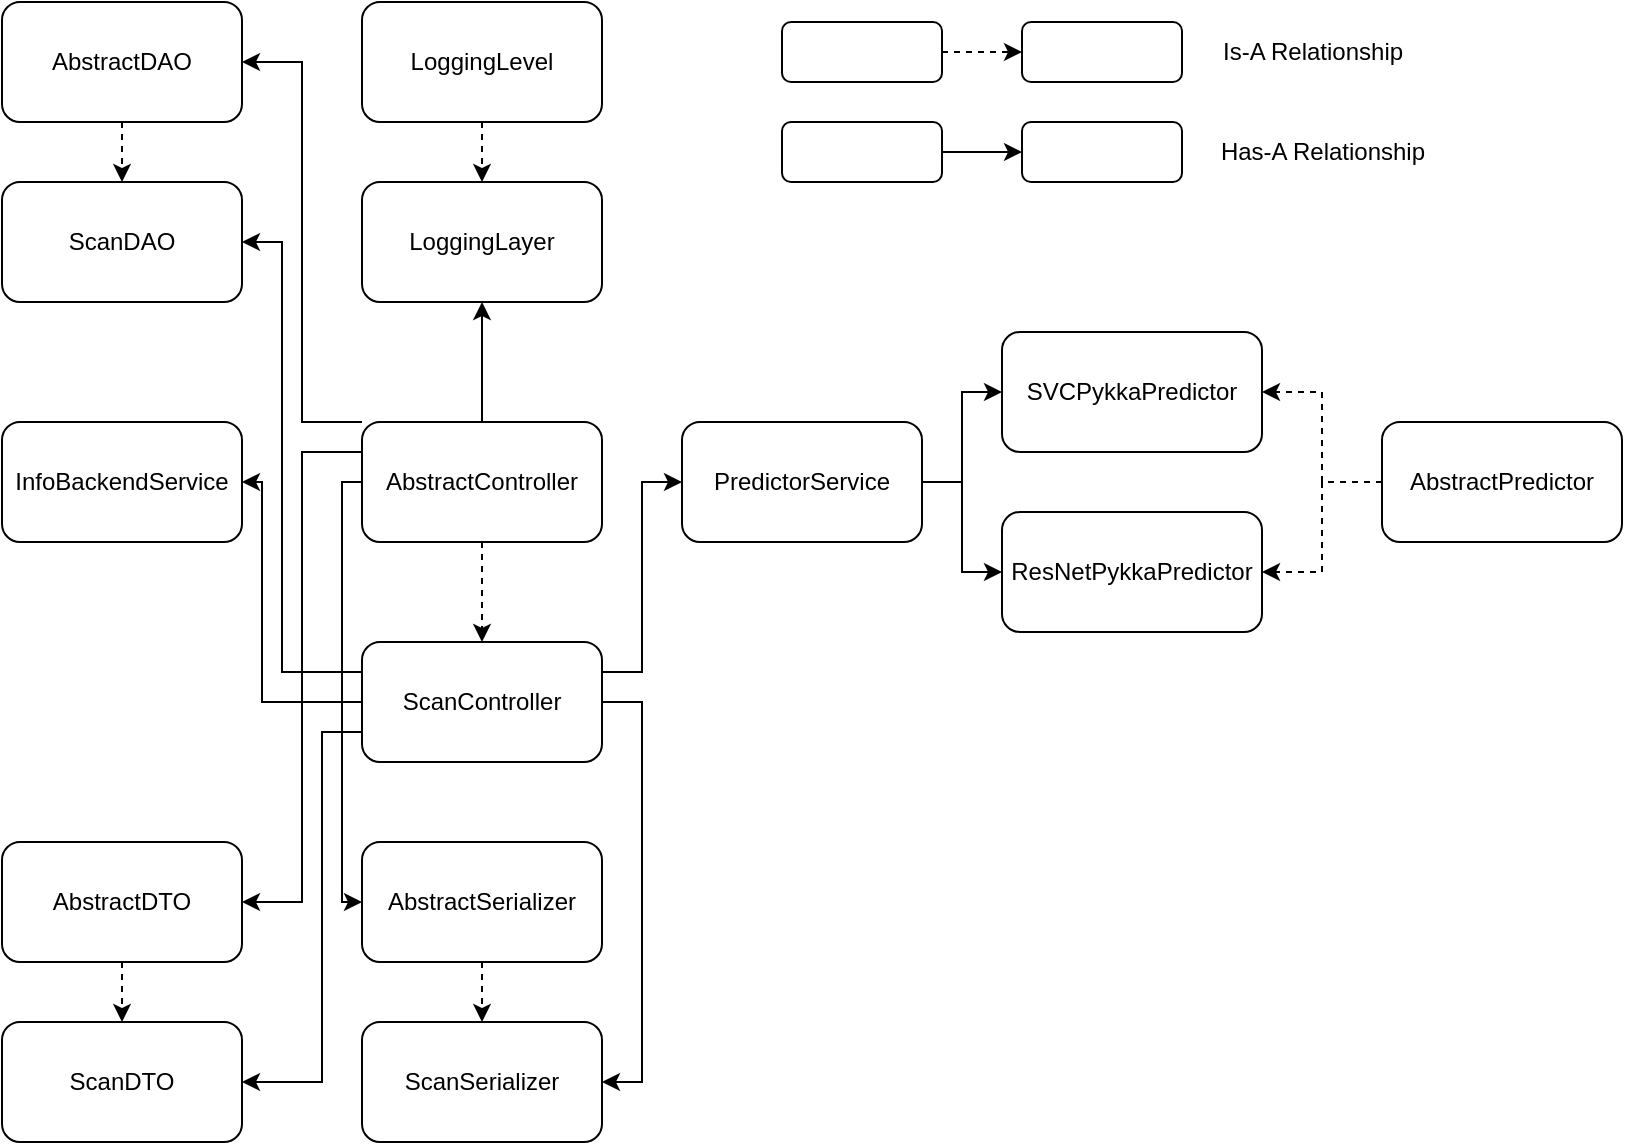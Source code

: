 <mxfile version="14.4.2" type="device"><diagram id="4-y9xkkbo9CeGcgQFSST" name="Page-1"><mxGraphModel dx="1106" dy="860" grid="1" gridSize="10" guides="1" tooltips="1" connect="1" arrows="1" fold="1" page="1" pageScale="1" pageWidth="827" pageHeight="1169" math="0" shadow="0"><root><mxCell id="0"/><mxCell id="1" parent="0"/><mxCell id="LZM5BF2Q_aoqohg8VOyW-16" style="edgeStyle=orthogonalEdgeStyle;rounded=0;orthogonalLoop=1;jettySize=auto;html=1;exitX=0.5;exitY=1;exitDx=0;exitDy=0;entryX=0.5;entryY=0;entryDx=0;entryDy=0;dashed=1;" edge="1" parent="1" source="LZM5BF2Q_aoqohg8VOyW-1" target="LZM5BF2Q_aoqohg8VOyW-2"><mxGeometry relative="1" as="geometry"/></mxCell><mxCell id="LZM5BF2Q_aoqohg8VOyW-28" style="edgeStyle=orthogonalEdgeStyle;rounded=0;orthogonalLoop=1;jettySize=auto;html=1;exitX=0.5;exitY=0;exitDx=0;exitDy=0;entryX=0.5;entryY=1;entryDx=0;entryDy=0;" edge="1" parent="1" source="LZM5BF2Q_aoqohg8VOyW-1" target="LZM5BF2Q_aoqohg8VOyW-7"><mxGeometry relative="1" as="geometry"/></mxCell><mxCell id="LZM5BF2Q_aoqohg8VOyW-29" style="edgeStyle=orthogonalEdgeStyle;rounded=0;orthogonalLoop=1;jettySize=auto;html=1;exitX=0;exitY=0;exitDx=0;exitDy=0;entryX=1;entryY=0.5;entryDx=0;entryDy=0;" edge="1" parent="1" source="LZM5BF2Q_aoqohg8VOyW-1" target="LZM5BF2Q_aoqohg8VOyW-3"><mxGeometry relative="1" as="geometry"><Array as="points"><mxPoint x="220" y="270"/><mxPoint x="220" y="90"/></Array></mxGeometry></mxCell><mxCell id="LZM5BF2Q_aoqohg8VOyW-35" style="edgeStyle=orthogonalEdgeStyle;rounded=0;orthogonalLoop=1;jettySize=auto;html=1;exitX=0;exitY=0.25;exitDx=0;exitDy=0;entryX=1;entryY=0.5;entryDx=0;entryDy=0;" edge="1" parent="1" source="LZM5BF2Q_aoqohg8VOyW-1" target="LZM5BF2Q_aoqohg8VOyW-5"><mxGeometry relative="1" as="geometry"/></mxCell><mxCell id="LZM5BF2Q_aoqohg8VOyW-38" style="edgeStyle=orthogonalEdgeStyle;rounded=0;orthogonalLoop=1;jettySize=auto;html=1;exitX=0;exitY=0.5;exitDx=0;exitDy=0;entryX=0;entryY=0.5;entryDx=0;entryDy=0;" edge="1" parent="1" source="LZM5BF2Q_aoqohg8VOyW-1" target="LZM5BF2Q_aoqohg8VOyW-9"><mxGeometry relative="1" as="geometry"><Array as="points"><mxPoint x="240" y="300"/><mxPoint x="240" y="510"/></Array></mxGeometry></mxCell><mxCell id="LZM5BF2Q_aoqohg8VOyW-40" style="edgeStyle=orthogonalEdgeStyle;rounded=0;orthogonalLoop=1;jettySize=auto;html=1;exitX=1;exitY=0.25;exitDx=0;exitDy=0;entryX=0;entryY=0.5;entryDx=0;entryDy=0;" edge="1" parent="1" source="LZM5BF2Q_aoqohg8VOyW-2" target="LZM5BF2Q_aoqohg8VOyW-12"><mxGeometry relative="1" as="geometry"/></mxCell><mxCell id="LZM5BF2Q_aoqohg8VOyW-1" value="AbstractController" style="rounded=1;whiteSpace=wrap;html=1;" vertex="1" parent="1"><mxGeometry x="250" y="270" width="120" height="60" as="geometry"/></mxCell><mxCell id="LZM5BF2Q_aoqohg8VOyW-33" style="edgeStyle=orthogonalEdgeStyle;rounded=0;orthogonalLoop=1;jettySize=auto;html=1;exitX=0;exitY=0.25;exitDx=0;exitDy=0;entryX=1;entryY=0.5;entryDx=0;entryDy=0;" edge="1" parent="1" source="LZM5BF2Q_aoqohg8VOyW-2" target="LZM5BF2Q_aoqohg8VOyW-4"><mxGeometry relative="1" as="geometry"><Array as="points"><mxPoint x="210" y="395"/><mxPoint x="210" y="180"/></Array></mxGeometry></mxCell><mxCell id="LZM5BF2Q_aoqohg8VOyW-34" style="edgeStyle=orthogonalEdgeStyle;rounded=0;orthogonalLoop=1;jettySize=auto;html=1;exitX=0;exitY=0.5;exitDx=0;exitDy=0;entryX=1;entryY=0.5;entryDx=0;entryDy=0;" edge="1" parent="1" source="LZM5BF2Q_aoqohg8VOyW-2" target="LZM5BF2Q_aoqohg8VOyW-11"><mxGeometry relative="1" as="geometry"><Array as="points"><mxPoint x="200" y="410"/><mxPoint x="200" y="300"/></Array></mxGeometry></mxCell><mxCell id="LZM5BF2Q_aoqohg8VOyW-36" style="edgeStyle=orthogonalEdgeStyle;rounded=0;orthogonalLoop=1;jettySize=auto;html=1;exitX=0;exitY=0.75;exitDx=0;exitDy=0;entryX=1;entryY=0.5;entryDx=0;entryDy=0;" edge="1" parent="1" source="LZM5BF2Q_aoqohg8VOyW-2" target="LZM5BF2Q_aoqohg8VOyW-6"><mxGeometry relative="1" as="geometry"><Array as="points"><mxPoint x="230" y="425"/><mxPoint x="230" y="600"/></Array></mxGeometry></mxCell><mxCell id="LZM5BF2Q_aoqohg8VOyW-39" style="edgeStyle=orthogonalEdgeStyle;rounded=0;orthogonalLoop=1;jettySize=auto;html=1;exitX=1;exitY=0.5;exitDx=0;exitDy=0;entryX=1;entryY=0.5;entryDx=0;entryDy=0;" edge="1" parent="1" source="LZM5BF2Q_aoqohg8VOyW-2" target="LZM5BF2Q_aoqohg8VOyW-10"><mxGeometry relative="1" as="geometry"/></mxCell><mxCell id="LZM5BF2Q_aoqohg8VOyW-2" value="ScanController" style="rounded=1;whiteSpace=wrap;html=1;" vertex="1" parent="1"><mxGeometry x="250" y="380" width="120" height="60" as="geometry"/></mxCell><mxCell id="LZM5BF2Q_aoqohg8VOyW-19" style="edgeStyle=orthogonalEdgeStyle;rounded=0;orthogonalLoop=1;jettySize=auto;html=1;exitX=0.5;exitY=1;exitDx=0;exitDy=0;entryX=0.5;entryY=0;entryDx=0;entryDy=0;dashed=1;" edge="1" parent="1" source="LZM5BF2Q_aoqohg8VOyW-3" target="LZM5BF2Q_aoqohg8VOyW-4"><mxGeometry relative="1" as="geometry"/></mxCell><mxCell id="LZM5BF2Q_aoqohg8VOyW-3" value="AbstractDAO" style="rounded=1;whiteSpace=wrap;html=1;" vertex="1" parent="1"><mxGeometry x="70" y="60" width="120" height="60" as="geometry"/></mxCell><mxCell id="LZM5BF2Q_aoqohg8VOyW-4" value="ScanDAO" style="rounded=1;whiteSpace=wrap;html=1;" vertex="1" parent="1"><mxGeometry x="70" y="150" width="120" height="60" as="geometry"/></mxCell><mxCell id="LZM5BF2Q_aoqohg8VOyW-18" style="edgeStyle=orthogonalEdgeStyle;rounded=0;orthogonalLoop=1;jettySize=auto;html=1;exitX=0.5;exitY=1;exitDx=0;exitDy=0;entryX=0.5;entryY=0;entryDx=0;entryDy=0;dashed=1;" edge="1" parent="1" source="LZM5BF2Q_aoqohg8VOyW-5" target="LZM5BF2Q_aoqohg8VOyW-6"><mxGeometry relative="1" as="geometry"/></mxCell><mxCell id="LZM5BF2Q_aoqohg8VOyW-5" value="AbstractDTO" style="rounded=1;whiteSpace=wrap;html=1;" vertex="1" parent="1"><mxGeometry x="70" y="480" width="120" height="60" as="geometry"/></mxCell><mxCell id="LZM5BF2Q_aoqohg8VOyW-6" value="ScanDTO" style="rounded=1;whiteSpace=wrap;html=1;" vertex="1" parent="1"><mxGeometry x="70" y="570" width="120" height="60" as="geometry"/></mxCell><mxCell id="LZM5BF2Q_aoqohg8VOyW-7" value="LoggingLayer" style="rounded=1;whiteSpace=wrap;html=1;" vertex="1" parent="1"><mxGeometry x="250" y="150" width="120" height="60" as="geometry"/></mxCell><mxCell id="LZM5BF2Q_aoqohg8VOyW-20" style="edgeStyle=orthogonalEdgeStyle;rounded=0;orthogonalLoop=1;jettySize=auto;html=1;exitX=0.5;exitY=1;exitDx=0;exitDy=0;entryX=0.5;entryY=0;entryDx=0;entryDy=0;dashed=1;" edge="1" parent="1" source="LZM5BF2Q_aoqohg8VOyW-8" target="LZM5BF2Q_aoqohg8VOyW-7"><mxGeometry relative="1" as="geometry"/></mxCell><mxCell id="LZM5BF2Q_aoqohg8VOyW-8" value="LoggingLevel" style="rounded=1;whiteSpace=wrap;html=1;" vertex="1" parent="1"><mxGeometry x="250" y="60" width="120" height="60" as="geometry"/></mxCell><mxCell id="LZM5BF2Q_aoqohg8VOyW-17" style="edgeStyle=orthogonalEdgeStyle;rounded=0;orthogonalLoop=1;jettySize=auto;html=1;exitX=0.5;exitY=1;exitDx=0;exitDy=0;entryX=0.5;entryY=0;entryDx=0;entryDy=0;dashed=1;" edge="1" parent="1" source="LZM5BF2Q_aoqohg8VOyW-9" target="LZM5BF2Q_aoqohg8VOyW-10"><mxGeometry relative="1" as="geometry"/></mxCell><mxCell id="LZM5BF2Q_aoqohg8VOyW-9" value="AbstractSerializer" style="rounded=1;whiteSpace=wrap;html=1;" vertex="1" parent="1"><mxGeometry x="250" y="480" width="120" height="60" as="geometry"/></mxCell><mxCell id="LZM5BF2Q_aoqohg8VOyW-10" value="ScanSerializer" style="rounded=1;whiteSpace=wrap;html=1;" vertex="1" parent="1"><mxGeometry x="250" y="570" width="120" height="60" as="geometry"/></mxCell><mxCell id="LZM5BF2Q_aoqohg8VOyW-11" value="InfoBackendService" style="rounded=1;whiteSpace=wrap;html=1;" vertex="1" parent="1"><mxGeometry x="70" y="270" width="120" height="60" as="geometry"/></mxCell><mxCell id="LZM5BF2Q_aoqohg8VOyW-43" style="edgeStyle=orthogonalEdgeStyle;rounded=0;orthogonalLoop=1;jettySize=auto;html=1;exitX=1;exitY=0.5;exitDx=0;exitDy=0;entryX=0;entryY=0.5;entryDx=0;entryDy=0;" edge="1" parent="1" source="LZM5BF2Q_aoqohg8VOyW-12" target="LZM5BF2Q_aoqohg8VOyW-14"><mxGeometry relative="1" as="geometry"/></mxCell><mxCell id="LZM5BF2Q_aoqohg8VOyW-44" style="edgeStyle=orthogonalEdgeStyle;rounded=0;orthogonalLoop=1;jettySize=auto;html=1;exitX=1;exitY=0.5;exitDx=0;exitDy=0;entryX=0;entryY=0.5;entryDx=0;entryDy=0;" edge="1" parent="1" source="LZM5BF2Q_aoqohg8VOyW-12" target="LZM5BF2Q_aoqohg8VOyW-15"><mxGeometry relative="1" as="geometry"/></mxCell><mxCell id="LZM5BF2Q_aoqohg8VOyW-12" value="PredictorService" style="rounded=1;whiteSpace=wrap;html=1;" vertex="1" parent="1"><mxGeometry x="410" y="270" width="120" height="60" as="geometry"/></mxCell><mxCell id="LZM5BF2Q_aoqohg8VOyW-41" style="edgeStyle=orthogonalEdgeStyle;rounded=0;orthogonalLoop=1;jettySize=auto;html=1;exitX=0;exitY=0.5;exitDx=0;exitDy=0;entryX=1;entryY=0.5;entryDx=0;entryDy=0;dashed=1;" edge="1" parent="1" source="LZM5BF2Q_aoqohg8VOyW-13" target="LZM5BF2Q_aoqohg8VOyW-14"><mxGeometry relative="1" as="geometry"/></mxCell><mxCell id="LZM5BF2Q_aoqohg8VOyW-42" style="edgeStyle=orthogonalEdgeStyle;rounded=0;orthogonalLoop=1;jettySize=auto;html=1;exitX=0;exitY=0.5;exitDx=0;exitDy=0;entryX=1;entryY=0.5;entryDx=0;entryDy=0;dashed=1;" edge="1" parent="1" source="LZM5BF2Q_aoqohg8VOyW-13" target="LZM5BF2Q_aoqohg8VOyW-15"><mxGeometry relative="1" as="geometry"/></mxCell><mxCell id="LZM5BF2Q_aoqohg8VOyW-13" value="AbstractPredictor" style="rounded=1;whiteSpace=wrap;html=1;" vertex="1" parent="1"><mxGeometry x="760" y="270" width="120" height="60" as="geometry"/></mxCell><mxCell id="LZM5BF2Q_aoqohg8VOyW-14" value="SVCPykkaPredictor" style="rounded=1;whiteSpace=wrap;html=1;" vertex="1" parent="1"><mxGeometry x="570" y="225" width="130" height="60" as="geometry"/></mxCell><mxCell id="LZM5BF2Q_aoqohg8VOyW-15" value="ResNetPykkaPredictor" style="rounded=1;whiteSpace=wrap;html=1;" vertex="1" parent="1"><mxGeometry x="570" y="315" width="130" height="60" as="geometry"/></mxCell><mxCell id="LZM5BF2Q_aoqohg8VOyW-45" value="" style="rounded=1;whiteSpace=wrap;html=1;" vertex="1" parent="1"><mxGeometry x="460" y="70" width="80" height="30" as="geometry"/></mxCell><mxCell id="LZM5BF2Q_aoqohg8VOyW-46" value="" style="rounded=1;whiteSpace=wrap;html=1;" vertex="1" parent="1"><mxGeometry x="580" y="70" width="80" height="30" as="geometry"/></mxCell><mxCell id="LZM5BF2Q_aoqohg8VOyW-52" style="edgeStyle=orthogonalEdgeStyle;rounded=0;orthogonalLoop=1;jettySize=auto;html=1;exitX=1;exitY=0.5;exitDx=0;exitDy=0;entryX=0;entryY=0.5;entryDx=0;entryDy=0;" edge="1" parent="1" source="LZM5BF2Q_aoqohg8VOyW-47" target="LZM5BF2Q_aoqohg8VOyW-48"><mxGeometry relative="1" as="geometry"/></mxCell><mxCell id="LZM5BF2Q_aoqohg8VOyW-47" value="" style="rounded=1;whiteSpace=wrap;html=1;" vertex="1" parent="1"><mxGeometry x="460" y="120" width="80" height="30" as="geometry"/></mxCell><mxCell id="LZM5BF2Q_aoqohg8VOyW-48" value="" style="rounded=1;whiteSpace=wrap;html=1;" vertex="1" parent="1"><mxGeometry x="580" y="120" width="80" height="30" as="geometry"/></mxCell><mxCell id="LZM5BF2Q_aoqohg8VOyW-49" value="" style="endArrow=classic;html=1;exitX=1;exitY=0.5;exitDx=0;exitDy=0;entryX=0;entryY=0.5;entryDx=0;entryDy=0;dashed=1;" edge="1" parent="1" source="LZM5BF2Q_aoqohg8VOyW-45" target="LZM5BF2Q_aoqohg8VOyW-46"><mxGeometry width="50" height="50" relative="1" as="geometry"><mxPoint x="430" y="460" as="sourcePoint"/><mxPoint x="480" y="410" as="targetPoint"/></mxGeometry></mxCell><mxCell id="LZM5BF2Q_aoqohg8VOyW-50" value="Is-A Relationship" style="text;html=1;align=center;verticalAlign=middle;resizable=0;points=[];autosize=1;" vertex="1" parent="1"><mxGeometry x="670" y="75" width="110" height="20" as="geometry"/></mxCell><mxCell id="LZM5BF2Q_aoqohg8VOyW-51" value="Has-A Relationship" style="text;html=1;align=center;verticalAlign=middle;resizable=0;points=[];autosize=1;" vertex="1" parent="1"><mxGeometry x="670" y="125" width="120" height="20" as="geometry"/></mxCell></root></mxGraphModel></diagram></mxfile>